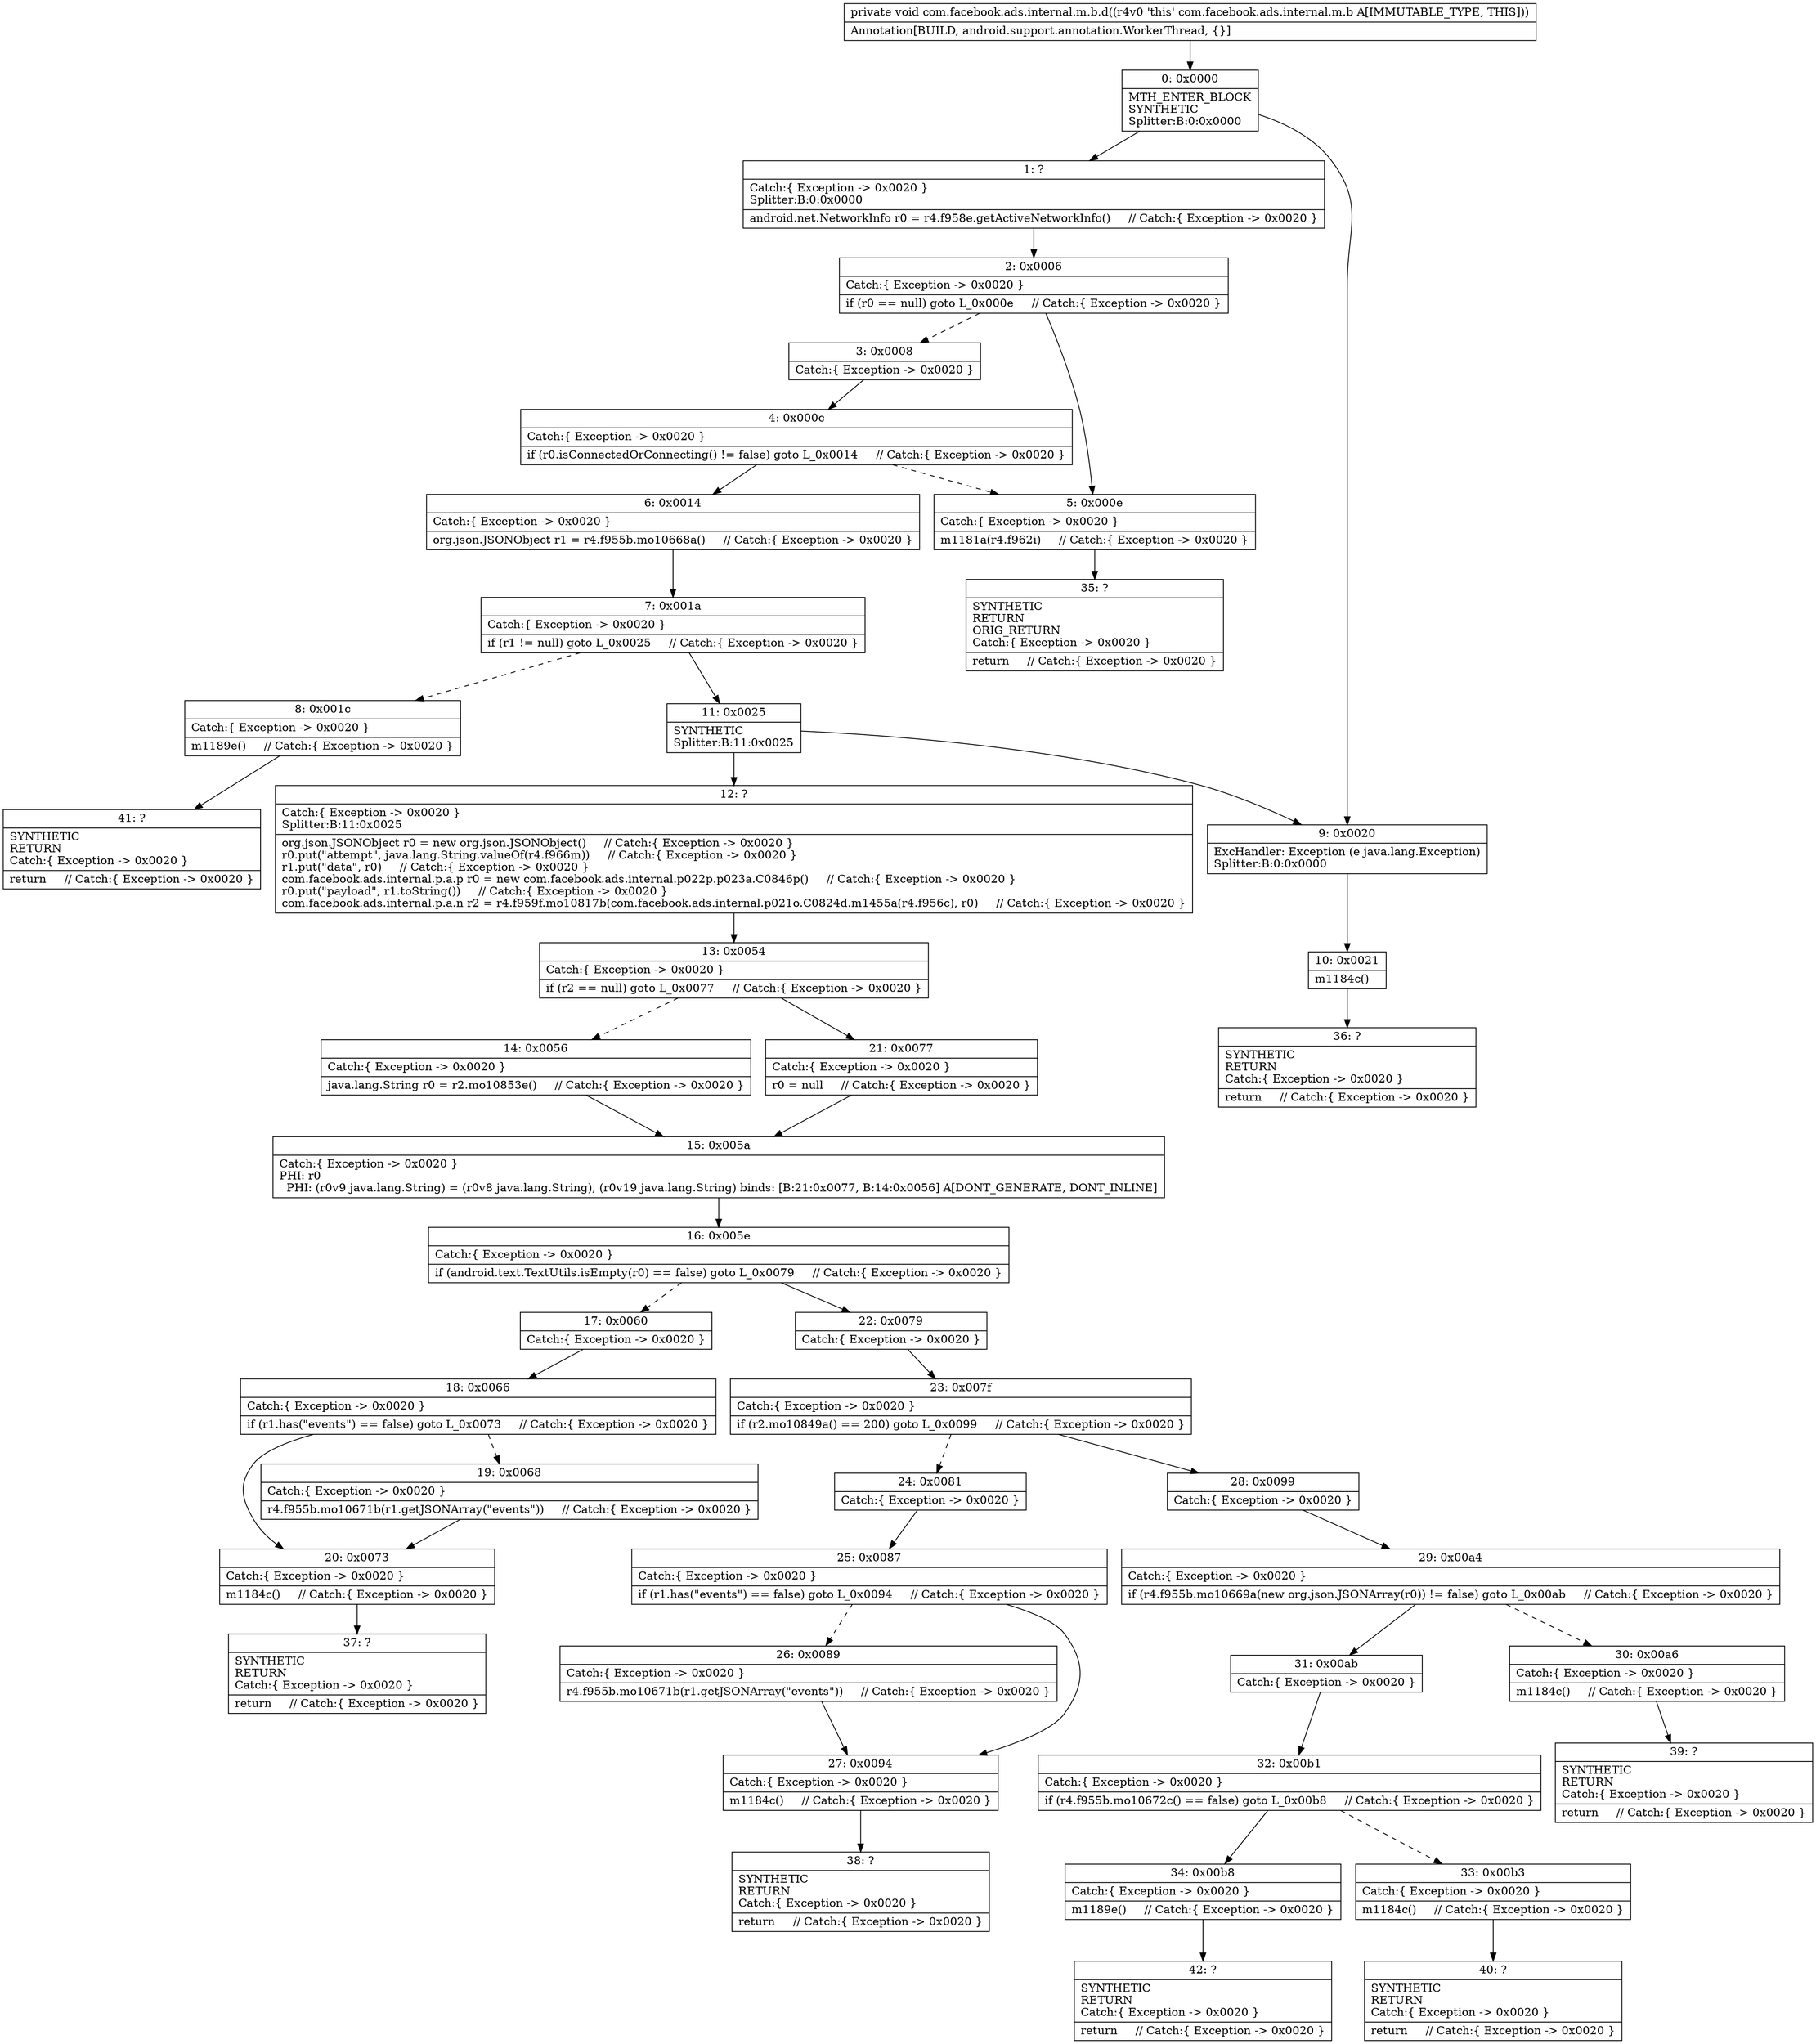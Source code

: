 digraph "CFG forcom.facebook.ads.internal.m.b.d()V" {
Node_0 [shape=record,label="{0\:\ 0x0000|MTH_ENTER_BLOCK\lSYNTHETIC\lSplitter:B:0:0x0000\l}"];
Node_1 [shape=record,label="{1\:\ ?|Catch:\{ Exception \-\> 0x0020 \}\lSplitter:B:0:0x0000\l|android.net.NetworkInfo r0 = r4.f958e.getActiveNetworkInfo()     \/\/ Catch:\{ Exception \-\> 0x0020 \}\l}"];
Node_2 [shape=record,label="{2\:\ 0x0006|Catch:\{ Exception \-\> 0x0020 \}\l|if (r0 == null) goto L_0x000e     \/\/ Catch:\{ Exception \-\> 0x0020 \}\l}"];
Node_3 [shape=record,label="{3\:\ 0x0008|Catch:\{ Exception \-\> 0x0020 \}\l}"];
Node_4 [shape=record,label="{4\:\ 0x000c|Catch:\{ Exception \-\> 0x0020 \}\l|if (r0.isConnectedOrConnecting() != false) goto L_0x0014     \/\/ Catch:\{ Exception \-\> 0x0020 \}\l}"];
Node_5 [shape=record,label="{5\:\ 0x000e|Catch:\{ Exception \-\> 0x0020 \}\l|m1181a(r4.f962i)     \/\/ Catch:\{ Exception \-\> 0x0020 \}\l}"];
Node_6 [shape=record,label="{6\:\ 0x0014|Catch:\{ Exception \-\> 0x0020 \}\l|org.json.JSONObject r1 = r4.f955b.mo10668a()     \/\/ Catch:\{ Exception \-\> 0x0020 \}\l}"];
Node_7 [shape=record,label="{7\:\ 0x001a|Catch:\{ Exception \-\> 0x0020 \}\l|if (r1 != null) goto L_0x0025     \/\/ Catch:\{ Exception \-\> 0x0020 \}\l}"];
Node_8 [shape=record,label="{8\:\ 0x001c|Catch:\{ Exception \-\> 0x0020 \}\l|m1189e()     \/\/ Catch:\{ Exception \-\> 0x0020 \}\l}"];
Node_9 [shape=record,label="{9\:\ 0x0020|ExcHandler: Exception (e java.lang.Exception)\lSplitter:B:0:0x0000\l}"];
Node_10 [shape=record,label="{10\:\ 0x0021|m1184c()\l}"];
Node_11 [shape=record,label="{11\:\ 0x0025|SYNTHETIC\lSplitter:B:11:0x0025\l}"];
Node_12 [shape=record,label="{12\:\ ?|Catch:\{ Exception \-\> 0x0020 \}\lSplitter:B:11:0x0025\l|org.json.JSONObject r0 = new org.json.JSONObject()     \/\/ Catch:\{ Exception \-\> 0x0020 \}\lr0.put(\"attempt\", java.lang.String.valueOf(r4.f966m))     \/\/ Catch:\{ Exception \-\> 0x0020 \}\lr1.put(\"data\", r0)     \/\/ Catch:\{ Exception \-\> 0x0020 \}\lcom.facebook.ads.internal.p.a.p r0 = new com.facebook.ads.internal.p022p.p023a.C0846p()     \/\/ Catch:\{ Exception \-\> 0x0020 \}\lr0.put(\"payload\", r1.toString())     \/\/ Catch:\{ Exception \-\> 0x0020 \}\lcom.facebook.ads.internal.p.a.n r2 = r4.f959f.mo10817b(com.facebook.ads.internal.p021o.C0824d.m1455a(r4.f956c), r0)     \/\/ Catch:\{ Exception \-\> 0x0020 \}\l}"];
Node_13 [shape=record,label="{13\:\ 0x0054|Catch:\{ Exception \-\> 0x0020 \}\l|if (r2 == null) goto L_0x0077     \/\/ Catch:\{ Exception \-\> 0x0020 \}\l}"];
Node_14 [shape=record,label="{14\:\ 0x0056|Catch:\{ Exception \-\> 0x0020 \}\l|java.lang.String r0 = r2.mo10853e()     \/\/ Catch:\{ Exception \-\> 0x0020 \}\l}"];
Node_15 [shape=record,label="{15\:\ 0x005a|Catch:\{ Exception \-\> 0x0020 \}\lPHI: r0 \l  PHI: (r0v9 java.lang.String) = (r0v8 java.lang.String), (r0v19 java.lang.String) binds: [B:21:0x0077, B:14:0x0056] A[DONT_GENERATE, DONT_INLINE]\l}"];
Node_16 [shape=record,label="{16\:\ 0x005e|Catch:\{ Exception \-\> 0x0020 \}\l|if (android.text.TextUtils.isEmpty(r0) == false) goto L_0x0079     \/\/ Catch:\{ Exception \-\> 0x0020 \}\l}"];
Node_17 [shape=record,label="{17\:\ 0x0060|Catch:\{ Exception \-\> 0x0020 \}\l}"];
Node_18 [shape=record,label="{18\:\ 0x0066|Catch:\{ Exception \-\> 0x0020 \}\l|if (r1.has(\"events\") == false) goto L_0x0073     \/\/ Catch:\{ Exception \-\> 0x0020 \}\l}"];
Node_19 [shape=record,label="{19\:\ 0x0068|Catch:\{ Exception \-\> 0x0020 \}\l|r4.f955b.mo10671b(r1.getJSONArray(\"events\"))     \/\/ Catch:\{ Exception \-\> 0x0020 \}\l}"];
Node_20 [shape=record,label="{20\:\ 0x0073|Catch:\{ Exception \-\> 0x0020 \}\l|m1184c()     \/\/ Catch:\{ Exception \-\> 0x0020 \}\l}"];
Node_21 [shape=record,label="{21\:\ 0x0077|Catch:\{ Exception \-\> 0x0020 \}\l|r0 = null     \/\/ Catch:\{ Exception \-\> 0x0020 \}\l}"];
Node_22 [shape=record,label="{22\:\ 0x0079|Catch:\{ Exception \-\> 0x0020 \}\l}"];
Node_23 [shape=record,label="{23\:\ 0x007f|Catch:\{ Exception \-\> 0x0020 \}\l|if (r2.mo10849a() == 200) goto L_0x0099     \/\/ Catch:\{ Exception \-\> 0x0020 \}\l}"];
Node_24 [shape=record,label="{24\:\ 0x0081|Catch:\{ Exception \-\> 0x0020 \}\l}"];
Node_25 [shape=record,label="{25\:\ 0x0087|Catch:\{ Exception \-\> 0x0020 \}\l|if (r1.has(\"events\") == false) goto L_0x0094     \/\/ Catch:\{ Exception \-\> 0x0020 \}\l}"];
Node_26 [shape=record,label="{26\:\ 0x0089|Catch:\{ Exception \-\> 0x0020 \}\l|r4.f955b.mo10671b(r1.getJSONArray(\"events\"))     \/\/ Catch:\{ Exception \-\> 0x0020 \}\l}"];
Node_27 [shape=record,label="{27\:\ 0x0094|Catch:\{ Exception \-\> 0x0020 \}\l|m1184c()     \/\/ Catch:\{ Exception \-\> 0x0020 \}\l}"];
Node_28 [shape=record,label="{28\:\ 0x0099|Catch:\{ Exception \-\> 0x0020 \}\l}"];
Node_29 [shape=record,label="{29\:\ 0x00a4|Catch:\{ Exception \-\> 0x0020 \}\l|if (r4.f955b.mo10669a(new org.json.JSONArray(r0)) != false) goto L_0x00ab     \/\/ Catch:\{ Exception \-\> 0x0020 \}\l}"];
Node_30 [shape=record,label="{30\:\ 0x00a6|Catch:\{ Exception \-\> 0x0020 \}\l|m1184c()     \/\/ Catch:\{ Exception \-\> 0x0020 \}\l}"];
Node_31 [shape=record,label="{31\:\ 0x00ab|Catch:\{ Exception \-\> 0x0020 \}\l}"];
Node_32 [shape=record,label="{32\:\ 0x00b1|Catch:\{ Exception \-\> 0x0020 \}\l|if (r4.f955b.mo10672c() == false) goto L_0x00b8     \/\/ Catch:\{ Exception \-\> 0x0020 \}\l}"];
Node_33 [shape=record,label="{33\:\ 0x00b3|Catch:\{ Exception \-\> 0x0020 \}\l|m1184c()     \/\/ Catch:\{ Exception \-\> 0x0020 \}\l}"];
Node_34 [shape=record,label="{34\:\ 0x00b8|Catch:\{ Exception \-\> 0x0020 \}\l|m1189e()     \/\/ Catch:\{ Exception \-\> 0x0020 \}\l}"];
Node_35 [shape=record,label="{35\:\ ?|SYNTHETIC\lRETURN\lORIG_RETURN\lCatch:\{ Exception \-\> 0x0020 \}\l|return     \/\/ Catch:\{ Exception \-\> 0x0020 \}\l}"];
Node_36 [shape=record,label="{36\:\ ?|SYNTHETIC\lRETURN\lCatch:\{ Exception \-\> 0x0020 \}\l|return     \/\/ Catch:\{ Exception \-\> 0x0020 \}\l}"];
Node_37 [shape=record,label="{37\:\ ?|SYNTHETIC\lRETURN\lCatch:\{ Exception \-\> 0x0020 \}\l|return     \/\/ Catch:\{ Exception \-\> 0x0020 \}\l}"];
Node_38 [shape=record,label="{38\:\ ?|SYNTHETIC\lRETURN\lCatch:\{ Exception \-\> 0x0020 \}\l|return     \/\/ Catch:\{ Exception \-\> 0x0020 \}\l}"];
Node_39 [shape=record,label="{39\:\ ?|SYNTHETIC\lRETURN\lCatch:\{ Exception \-\> 0x0020 \}\l|return     \/\/ Catch:\{ Exception \-\> 0x0020 \}\l}"];
Node_40 [shape=record,label="{40\:\ ?|SYNTHETIC\lRETURN\lCatch:\{ Exception \-\> 0x0020 \}\l|return     \/\/ Catch:\{ Exception \-\> 0x0020 \}\l}"];
Node_41 [shape=record,label="{41\:\ ?|SYNTHETIC\lRETURN\lCatch:\{ Exception \-\> 0x0020 \}\l|return     \/\/ Catch:\{ Exception \-\> 0x0020 \}\l}"];
Node_42 [shape=record,label="{42\:\ ?|SYNTHETIC\lRETURN\lCatch:\{ Exception \-\> 0x0020 \}\l|return     \/\/ Catch:\{ Exception \-\> 0x0020 \}\l}"];
MethodNode[shape=record,label="{private void com.facebook.ads.internal.m.b.d((r4v0 'this' com.facebook.ads.internal.m.b A[IMMUTABLE_TYPE, THIS]))  | Annotation[BUILD, android.support.annotation.WorkerThread, \{\}]\l}"];
MethodNode -> Node_0;
Node_0 -> Node_1;
Node_0 -> Node_9;
Node_1 -> Node_2;
Node_2 -> Node_3[style=dashed];
Node_2 -> Node_5;
Node_3 -> Node_4;
Node_4 -> Node_5[style=dashed];
Node_4 -> Node_6;
Node_5 -> Node_35;
Node_6 -> Node_7;
Node_7 -> Node_8[style=dashed];
Node_7 -> Node_11;
Node_8 -> Node_41;
Node_9 -> Node_10;
Node_10 -> Node_36;
Node_11 -> Node_12;
Node_11 -> Node_9;
Node_12 -> Node_13;
Node_13 -> Node_14[style=dashed];
Node_13 -> Node_21;
Node_14 -> Node_15;
Node_15 -> Node_16;
Node_16 -> Node_17[style=dashed];
Node_16 -> Node_22;
Node_17 -> Node_18;
Node_18 -> Node_19[style=dashed];
Node_18 -> Node_20;
Node_19 -> Node_20;
Node_20 -> Node_37;
Node_21 -> Node_15;
Node_22 -> Node_23;
Node_23 -> Node_24[style=dashed];
Node_23 -> Node_28;
Node_24 -> Node_25;
Node_25 -> Node_26[style=dashed];
Node_25 -> Node_27;
Node_26 -> Node_27;
Node_27 -> Node_38;
Node_28 -> Node_29;
Node_29 -> Node_30[style=dashed];
Node_29 -> Node_31;
Node_30 -> Node_39;
Node_31 -> Node_32;
Node_32 -> Node_33[style=dashed];
Node_32 -> Node_34;
Node_33 -> Node_40;
Node_34 -> Node_42;
}


